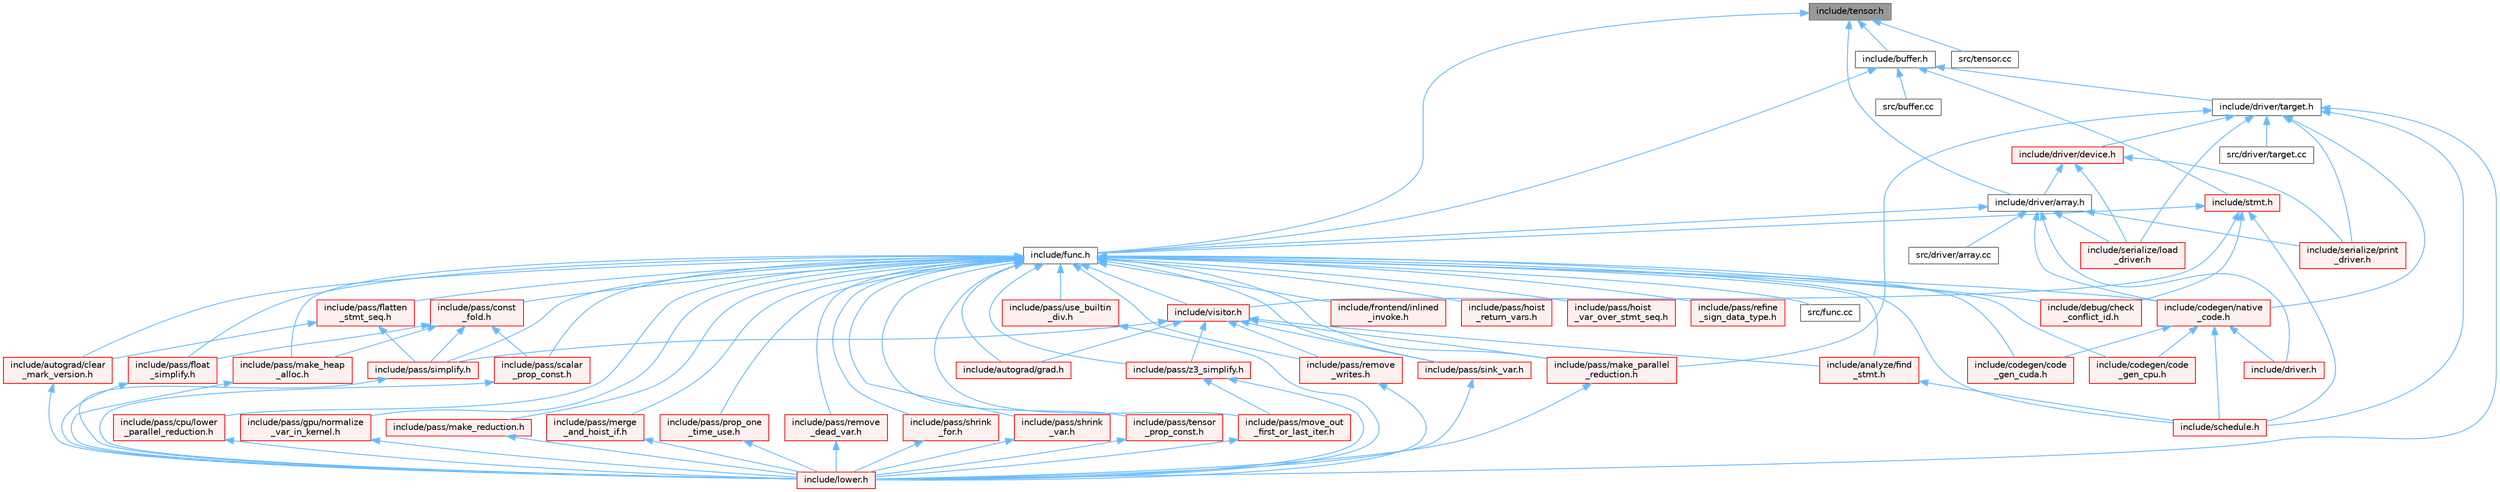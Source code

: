digraph "include/tensor.h"
{
 // LATEX_PDF_SIZE
  bgcolor="transparent";
  edge [fontname=Helvetica,fontsize=10,labelfontname=Helvetica,labelfontsize=10];
  node [fontname=Helvetica,fontsize=10,shape=box,height=0.2,width=0.4];
  Node1 [label="include/tensor.h",height=0.2,width=0.4,color="gray40", fillcolor="grey60", style="filled", fontcolor="black",tooltip=" "];
  Node1 -> Node2 [dir="back",color="steelblue1",style="solid"];
  Node2 [label="include/buffer.h",height=0.2,width=0.4,color="grey40", fillcolor="white", style="filled",URL="$buffer_8h.html",tooltip=" "];
  Node2 -> Node3 [dir="back",color="steelblue1",style="solid"];
  Node3 [label="include/driver/target.h",height=0.2,width=0.4,color="grey40", fillcolor="white", style="filled",URL="$target_8h.html",tooltip=" "];
  Node3 -> Node4 [dir="back",color="steelblue1",style="solid"];
  Node4 [label="include/codegen/native\l_code.h",height=0.2,width=0.4,color="red", fillcolor="#FFF0F0", style="filled",URL="$native__code_8h.html",tooltip=" "];
  Node4 -> Node7 [dir="back",color="steelblue1",style="solid"];
  Node7 [label="include/codegen/code\l_gen_cpu.h",height=0.2,width=0.4,color="red", fillcolor="#FFF0F0", style="filled",URL="$code__gen__cpu_8h.html",tooltip=" "];
  Node4 -> Node10 [dir="back",color="steelblue1",style="solid"];
  Node10 [label="include/codegen/code\l_gen_cuda.h",height=0.2,width=0.4,color="red", fillcolor="#FFF0F0", style="filled",URL="$code__gen__cuda_8h.html",tooltip=" "];
  Node4 -> Node20 [dir="back",color="steelblue1",style="solid"];
  Node20 [label="include/driver.h",height=0.2,width=0.4,color="red", fillcolor="#FFF0F0", style="filled",URL="$driver_8h.html",tooltip=" "];
  Node4 -> Node22 [dir="back",color="steelblue1",style="solid"];
  Node22 [label="include/schedule.h",height=0.2,width=0.4,color="red", fillcolor="#FFF0F0", style="filled",URL="$schedule_8h.html",tooltip=" "];
  Node3 -> Node56 [dir="back",color="steelblue1",style="solid"];
  Node56 [label="include/driver/device.h",height=0.2,width=0.4,color="red", fillcolor="#FFF0F0", style="filled",URL="$device_8h.html",tooltip=" "];
  Node56 -> Node57 [dir="back",color="steelblue1",style="solid"];
  Node57 [label="include/driver/array.h",height=0.2,width=0.4,color="grey40", fillcolor="white", style="filled",URL="$array_8h.html",tooltip=" "];
  Node57 -> Node4 [dir="back",color="steelblue1",style="solid"];
  Node57 -> Node20 [dir="back",color="steelblue1",style="solid"];
  Node57 -> Node58 [dir="back",color="steelblue1",style="solid"];
  Node58 [label="include/func.h",height=0.2,width=0.4,color="grey40", fillcolor="white", style="filled",URL="$func_8h.html",tooltip=" "];
  Node58 -> Node59 [dir="back",color="steelblue1",style="solid"];
  Node59 [label="include/analyze/find\l_stmt.h",height=0.2,width=0.4,color="red", fillcolor="#FFF0F0", style="filled",URL="$find__stmt_8h.html",tooltip=" "];
  Node59 -> Node22 [dir="back",color="steelblue1",style="solid"];
  Node58 -> Node129 [dir="back",color="steelblue1",style="solid"];
  Node129 [label="include/autograd/clear\l_mark_version.h",height=0.2,width=0.4,color="red", fillcolor="#FFF0F0", style="filled",URL="$clear__mark__version_8h.html",tooltip=" "];
  Node129 -> Node70 [dir="back",color="steelblue1",style="solid"];
  Node70 [label="include/lower.h",height=0.2,width=0.4,color="red", fillcolor="#FFF0F0", style="filled",URL="$lower_8h.html",tooltip=" "];
  Node58 -> Node130 [dir="back",color="steelblue1",style="solid"];
  Node130 [label="include/autograd/grad.h",height=0.2,width=0.4,color="red", fillcolor="#FFF0F0", style="filled",URL="$grad_8h.html",tooltip=" "];
  Node58 -> Node7 [dir="back",color="steelblue1",style="solid"];
  Node58 -> Node10 [dir="back",color="steelblue1",style="solid"];
  Node58 -> Node4 [dir="back",color="steelblue1",style="solid"];
  Node58 -> Node131 [dir="back",color="steelblue1",style="solid"];
  Node131 [label="include/debug/check\l_conflict_id.h",height=0.2,width=0.4,color="red", fillcolor="#FFF0F0", style="filled",URL="$check__conflict__id_8h.html",tooltip=" "];
  Node58 -> Node133 [dir="back",color="steelblue1",style="solid"];
  Node133 [label="include/frontend/inlined\l_invoke.h",height=0.2,width=0.4,color="red", fillcolor="#FFF0F0", style="filled",URL="$inlined__invoke_8h.html",tooltip=" "];
  Node58 -> Node134 [dir="back",color="steelblue1",style="solid"];
  Node134 [label="include/pass/const\l_fold.h",height=0.2,width=0.4,color="red", fillcolor="#FFF0F0", style="filled",URL="$const__fold_8h.html",tooltip=" "];
  Node134 -> Node136 [dir="back",color="steelblue1",style="solid"];
  Node136 [label="include/pass/float\l_simplify.h",height=0.2,width=0.4,color="red", fillcolor="#FFF0F0", style="filled",URL="$float__simplify_8h.html",tooltip=" "];
  Node136 -> Node70 [dir="back",color="steelblue1",style="solid"];
  Node134 -> Node138 [dir="back",color="steelblue1",style="solid"];
  Node138 [label="include/pass/make_heap\l_alloc.h",height=0.2,width=0.4,color="red", fillcolor="#FFF0F0", style="filled",URL="$make__heap__alloc_8h.html",tooltip=" "];
  Node138 -> Node70 [dir="back",color="steelblue1",style="solid"];
  Node134 -> Node139 [dir="back",color="steelblue1",style="solid"];
  Node139 [label="include/pass/scalar\l_prop_const.h",height=0.2,width=0.4,color="red", fillcolor="#FFF0F0", style="filled",URL="$scalar__prop__const_8h.html",tooltip=" "];
  Node139 -> Node70 [dir="back",color="steelblue1",style="solid"];
  Node134 -> Node85 [dir="back",color="steelblue1",style="solid"];
  Node85 [label="include/pass/simplify.h",height=0.2,width=0.4,color="red", fillcolor="#FFF0F0", style="filled",URL="$simplify_8h.html",tooltip=" "];
  Node85 -> Node70 [dir="back",color="steelblue1",style="solid"];
  Node58 -> Node141 [dir="back",color="steelblue1",style="solid"];
  Node141 [label="include/pass/cpu/lower\l_parallel_reduction.h",height=0.2,width=0.4,color="red", fillcolor="#FFF0F0", style="filled",URL="$cpu_2lower__parallel__reduction_8h.html",tooltip=" "];
  Node141 -> Node70 [dir="back",color="steelblue1",style="solid"];
  Node58 -> Node142 [dir="back",color="steelblue1",style="solid"];
  Node142 [label="include/pass/flatten\l_stmt_seq.h",height=0.2,width=0.4,color="red", fillcolor="#FFF0F0", style="filled",URL="$flatten__stmt__seq_8h.html",tooltip=" "];
  Node142 -> Node129 [dir="back",color="steelblue1",style="solid"];
  Node142 -> Node85 [dir="back",color="steelblue1",style="solid"];
  Node58 -> Node136 [dir="back",color="steelblue1",style="solid"];
  Node58 -> Node98 [dir="back",color="steelblue1",style="solid"];
  Node98 [label="include/pass/gpu/normalize\l_var_in_kernel.h",height=0.2,width=0.4,color="red", fillcolor="#FFF0F0", style="filled",URL="$normalize__var__in__kernel_8h.html",tooltip=" "];
  Node98 -> Node70 [dir="back",color="steelblue1",style="solid"];
  Node58 -> Node146 [dir="back",color="steelblue1",style="solid"];
  Node146 [label="include/pass/hoist\l_return_vars.h",height=0.2,width=0.4,color="red", fillcolor="#FFF0F0", style="filled",URL="$hoist__return__vars_8h.html",tooltip=" "];
  Node58 -> Node148 [dir="back",color="steelblue1",style="solid"];
  Node148 [label="include/pass/hoist\l_var_over_stmt_seq.h",height=0.2,width=0.4,color="red", fillcolor="#FFF0F0", style="filled",URL="$hoist__var__over__stmt__seq_8h.html",tooltip=" "];
  Node58 -> Node138 [dir="back",color="steelblue1",style="solid"];
  Node58 -> Node149 [dir="back",color="steelblue1",style="solid"];
  Node149 [label="include/pass/make_parallel\l_reduction.h",height=0.2,width=0.4,color="red", fillcolor="#FFF0F0", style="filled",URL="$make__parallel__reduction_8h.html",tooltip=" "];
  Node149 -> Node70 [dir="back",color="steelblue1",style="solid"];
  Node58 -> Node150 [dir="back",color="steelblue1",style="solid"];
  Node150 [label="include/pass/make_reduction.h",height=0.2,width=0.4,color="red", fillcolor="#FFF0F0", style="filled",URL="$make__reduction_8h.html",tooltip=" "];
  Node150 -> Node70 [dir="back",color="steelblue1",style="solid"];
  Node58 -> Node151 [dir="back",color="steelblue1",style="solid"];
  Node151 [label="include/pass/merge\l_and_hoist_if.h",height=0.2,width=0.4,color="red", fillcolor="#FFF0F0", style="filled",URL="$merge__and__hoist__if_8h.html",tooltip=" "];
  Node151 -> Node70 [dir="back",color="steelblue1",style="solid"];
  Node58 -> Node152 [dir="back",color="steelblue1",style="solid"];
  Node152 [label="include/pass/move_out\l_first_or_last_iter.h",height=0.2,width=0.4,color="red", fillcolor="#FFF0F0", style="filled",URL="$move__out__first__or__last__iter_8h.html",tooltip=" "];
  Node152 -> Node70 [dir="back",color="steelblue1",style="solid"];
  Node58 -> Node154 [dir="back",color="steelblue1",style="solid"];
  Node154 [label="include/pass/prop_one\l_time_use.h",height=0.2,width=0.4,color="red", fillcolor="#FFF0F0", style="filled",URL="$prop__one__time__use_8h.html",tooltip=" "];
  Node154 -> Node70 [dir="back",color="steelblue1",style="solid"];
  Node58 -> Node155 [dir="back",color="steelblue1",style="solid"];
  Node155 [label="include/pass/refine\l_sign_data_type.h",height=0.2,width=0.4,color="red", fillcolor="#FFF0F0", style="filled",URL="$refine__sign__data__type_8h.html",tooltip=" "];
  Node58 -> Node157 [dir="back",color="steelblue1",style="solid"];
  Node157 [label="include/pass/remove\l_dead_var.h",height=0.2,width=0.4,color="red", fillcolor="#FFF0F0", style="filled",URL="$remove__dead__var_8h.html",tooltip=" "];
  Node157 -> Node70 [dir="back",color="steelblue1",style="solid"];
  Node58 -> Node158 [dir="back",color="steelblue1",style="solid"];
  Node158 [label="include/pass/remove\l_writes.h",height=0.2,width=0.4,color="red", fillcolor="#FFF0F0", style="filled",URL="$remove__writes_8h.html",tooltip=" "];
  Node158 -> Node70 [dir="back",color="steelblue1",style="solid"];
  Node58 -> Node139 [dir="back",color="steelblue1",style="solid"];
  Node58 -> Node69 [dir="back",color="steelblue1",style="solid"];
  Node69 [label="include/pass/shrink\l_for.h",height=0.2,width=0.4,color="red", fillcolor="#FFF0F0", style="filled",URL="$shrink__for_8h.html",tooltip=" "];
  Node69 -> Node70 [dir="back",color="steelblue1",style="solid"];
  Node58 -> Node83 [dir="back",color="steelblue1",style="solid"];
  Node83 [label="include/pass/shrink\l_var.h",height=0.2,width=0.4,color="red", fillcolor="#FFF0F0", style="filled",URL="$shrink__var_8h.html",tooltip=" "];
  Node83 -> Node70 [dir="back",color="steelblue1",style="solid"];
  Node58 -> Node85 [dir="back",color="steelblue1",style="solid"];
  Node58 -> Node160 [dir="back",color="steelblue1",style="solid"];
  Node160 [label="include/pass/sink_var.h",height=0.2,width=0.4,color="red", fillcolor="#FFF0F0", style="filled",URL="$sink__var_8h.html",tooltip=" "];
  Node160 -> Node70 [dir="back",color="steelblue1",style="solid"];
  Node58 -> Node161 [dir="back",color="steelblue1",style="solid"];
  Node161 [label="include/pass/tensor\l_prop_const.h",height=0.2,width=0.4,color="red", fillcolor="#FFF0F0", style="filled",URL="$tensor__prop__const_8h.html",tooltip=" "];
  Node161 -> Node70 [dir="back",color="steelblue1",style="solid"];
  Node58 -> Node93 [dir="back",color="steelblue1",style="solid"];
  Node93 [label="include/pass/use_builtin\l_div.h",height=0.2,width=0.4,color="red", fillcolor="#FFF0F0", style="filled",URL="$use__builtin__div_8h.html",tooltip=" "];
  Node93 -> Node70 [dir="back",color="steelblue1",style="solid"];
  Node58 -> Node162 [dir="back",color="steelblue1",style="solid"];
  Node162 [label="include/pass/z3_simplify.h",height=0.2,width=0.4,color="red", fillcolor="#FFF0F0", style="filled",URL="$z3__simplify_8h.html",tooltip=" "];
  Node162 -> Node70 [dir="back",color="steelblue1",style="solid"];
  Node162 -> Node152 [dir="back",color="steelblue1",style="solid"];
  Node58 -> Node22 [dir="back",color="steelblue1",style="solid"];
  Node58 -> Node163 [dir="back",color="steelblue1",style="solid"];
  Node163 [label="include/visitor.h",height=0.2,width=0.4,color="red", fillcolor="#FFF0F0", style="filled",URL="$visitor_8h.html",tooltip=" "];
  Node163 -> Node59 [dir="back",color="steelblue1",style="solid"];
  Node163 -> Node130 [dir="back",color="steelblue1",style="solid"];
  Node163 -> Node149 [dir="back",color="steelblue1",style="solid"];
  Node163 -> Node158 [dir="back",color="steelblue1",style="solid"];
  Node163 -> Node85 [dir="back",color="steelblue1",style="solid"];
  Node163 -> Node160 [dir="back",color="steelblue1",style="solid"];
  Node163 -> Node162 [dir="back",color="steelblue1",style="solid"];
  Node58 -> Node188 [dir="back",color="steelblue1",style="solid"];
  Node188 [label="src/func.cc",height=0.2,width=0.4,color="grey40", fillcolor="white", style="filled",URL="$func_8cc.html",tooltip=" "];
  Node57 -> Node189 [dir="back",color="steelblue1",style="solid"];
  Node189 [label="include/serialize/load\l_driver.h",height=0.2,width=0.4,color="red", fillcolor="#FFF0F0", style="filled",URL="$load__driver_8h.html",tooltip=" "];
  Node57 -> Node191 [dir="back",color="steelblue1",style="solid"];
  Node191 [label="include/serialize/print\l_driver.h",height=0.2,width=0.4,color="red", fillcolor="#FFF0F0", style="filled",URL="$print__driver_8h.html",tooltip=" "];
  Node57 -> Node193 [dir="back",color="steelblue1",style="solid"];
  Node193 [label="src/driver/array.cc",height=0.2,width=0.4,color="grey40", fillcolor="white", style="filled",URL="$array_8cc.html",tooltip=" "];
  Node56 -> Node189 [dir="back",color="steelblue1",style="solid"];
  Node56 -> Node191 [dir="back",color="steelblue1",style="solid"];
  Node3 -> Node70 [dir="back",color="steelblue1",style="solid"];
  Node3 -> Node149 [dir="back",color="steelblue1",style="solid"];
  Node3 -> Node22 [dir="back",color="steelblue1",style="solid"];
  Node3 -> Node189 [dir="back",color="steelblue1",style="solid"];
  Node3 -> Node191 [dir="back",color="steelblue1",style="solid"];
  Node3 -> Node196 [dir="back",color="steelblue1",style="solid"];
  Node196 [label="src/driver/target.cc",height=0.2,width=0.4,color="grey40", fillcolor="white", style="filled",URL="$target_8cc.html",tooltip=" "];
  Node2 -> Node58 [dir="back",color="steelblue1",style="solid"];
  Node2 -> Node197 [dir="back",color="steelblue1",style="solid"];
  Node197 [label="include/stmt.h",height=0.2,width=0.4,color="red", fillcolor="#FFF0F0", style="filled",URL="$stmt_8h.html",tooltip=" "];
  Node197 -> Node131 [dir="back",color="steelblue1",style="solid"];
  Node197 -> Node58 [dir="back",color="steelblue1",style="solid"];
  Node197 -> Node22 [dir="back",color="steelblue1",style="solid"];
  Node197 -> Node163 [dir="back",color="steelblue1",style="solid"];
  Node2 -> Node220 [dir="back",color="steelblue1",style="solid"];
  Node220 [label="src/buffer.cc",height=0.2,width=0.4,color="grey40", fillcolor="white", style="filled",URL="$buffer_8cc.html",tooltip=" "];
  Node1 -> Node57 [dir="back",color="steelblue1",style="solid"];
  Node1 -> Node58 [dir="back",color="steelblue1",style="solid"];
  Node1 -> Node227 [dir="back",color="steelblue1",style="solid"];
  Node227 [label="src/tensor.cc",height=0.2,width=0.4,color="grey40", fillcolor="white", style="filled",URL="$tensor_8cc.html",tooltip=" "];
}
